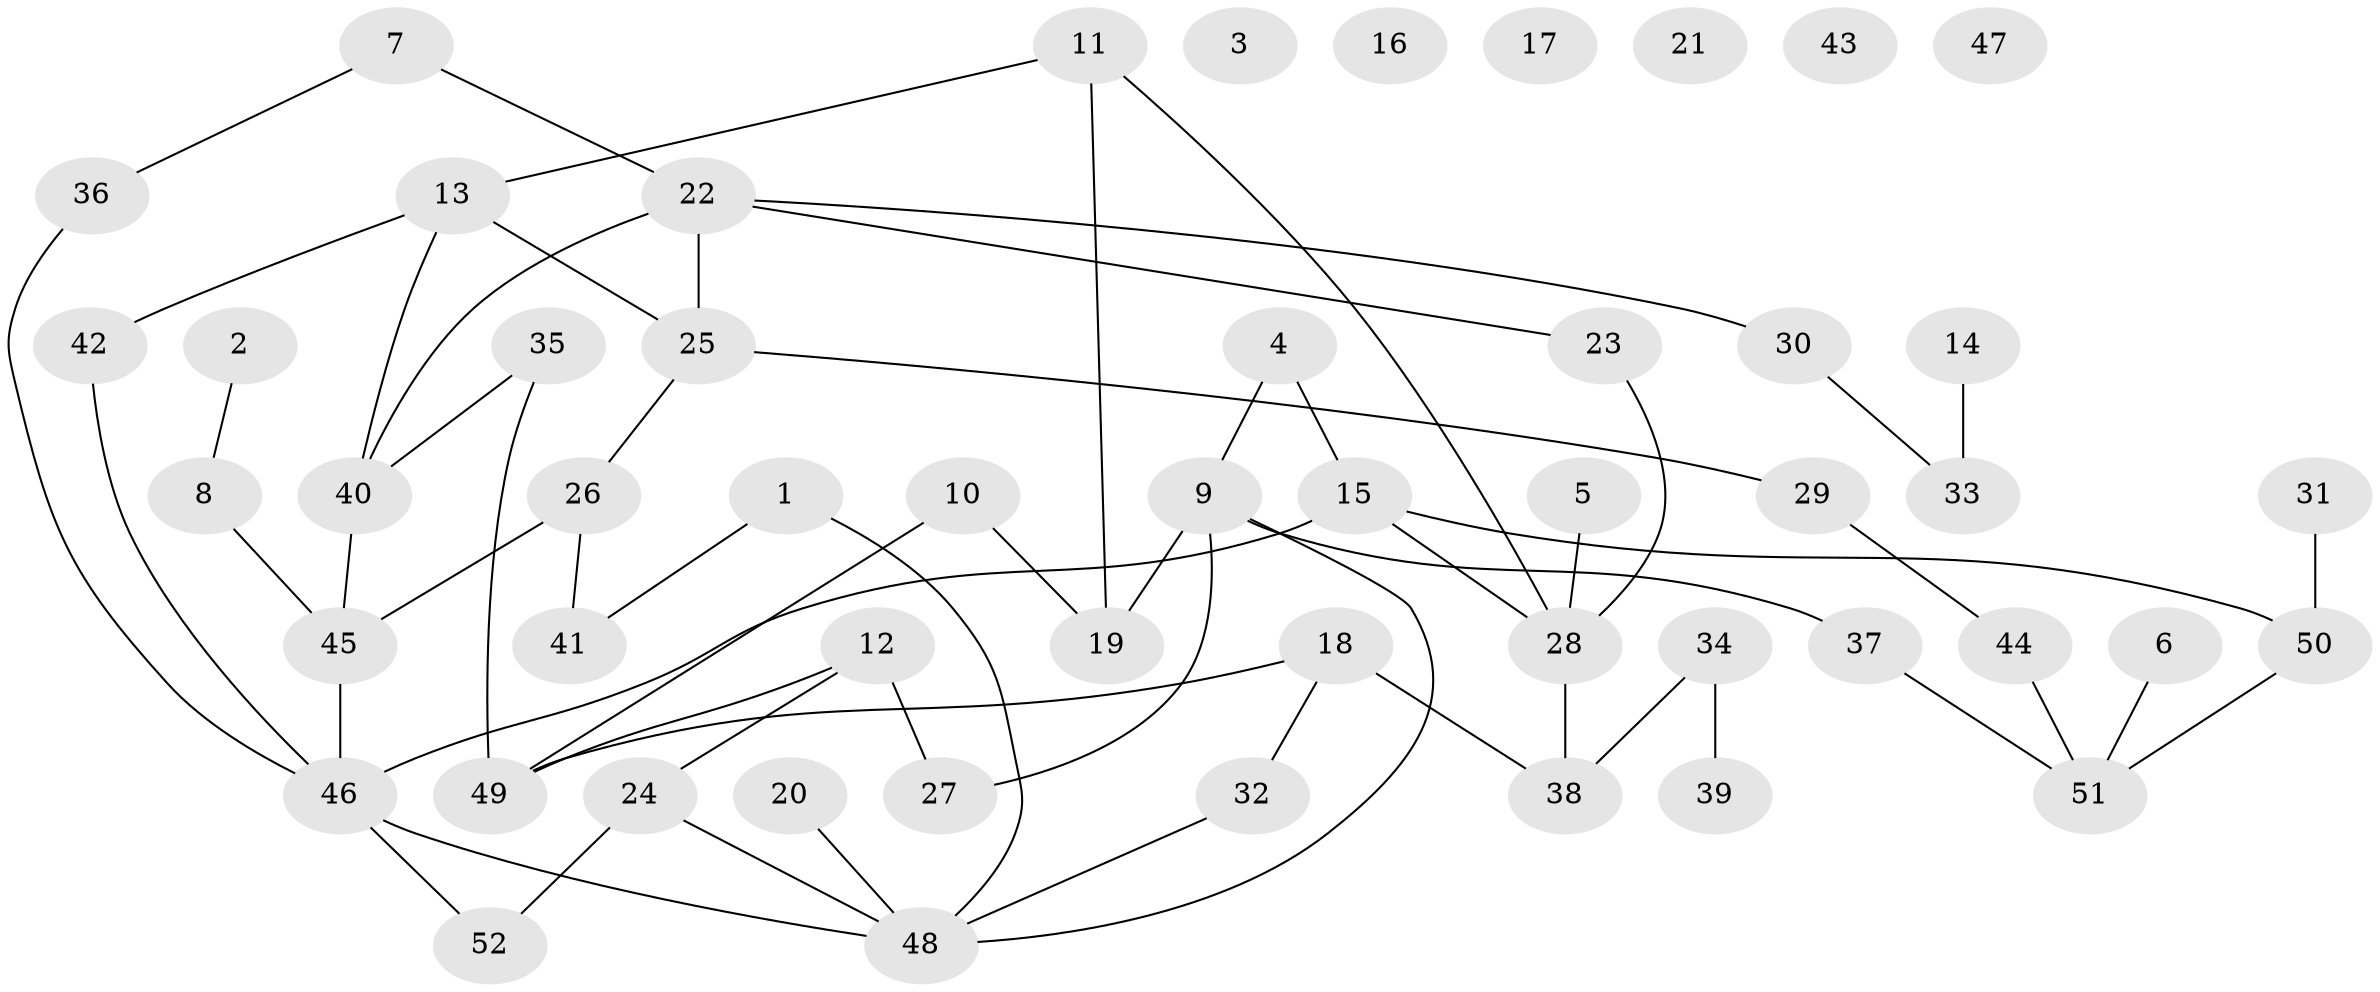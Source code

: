 // coarse degree distribution, {2: 0.16, 6: 0.04, 0: 0.24, 9: 0.08, 1: 0.2, 5: 0.04, 4: 0.16, 3: 0.08}
// Generated by graph-tools (version 1.1) at 2025/16/03/04/25 18:16:37]
// undirected, 52 vertices, 62 edges
graph export_dot {
graph [start="1"]
  node [color=gray90,style=filled];
  1;
  2;
  3;
  4;
  5;
  6;
  7;
  8;
  9;
  10;
  11;
  12;
  13;
  14;
  15;
  16;
  17;
  18;
  19;
  20;
  21;
  22;
  23;
  24;
  25;
  26;
  27;
  28;
  29;
  30;
  31;
  32;
  33;
  34;
  35;
  36;
  37;
  38;
  39;
  40;
  41;
  42;
  43;
  44;
  45;
  46;
  47;
  48;
  49;
  50;
  51;
  52;
  1 -- 41;
  1 -- 48;
  2 -- 8;
  4 -- 9;
  4 -- 15;
  5 -- 28;
  6 -- 51;
  7 -- 22;
  7 -- 36;
  8 -- 45;
  9 -- 19;
  9 -- 27;
  9 -- 37;
  9 -- 48;
  10 -- 19;
  10 -- 49;
  11 -- 13;
  11 -- 19;
  11 -- 28;
  12 -- 24;
  12 -- 27;
  12 -- 49;
  13 -- 25;
  13 -- 40;
  13 -- 42;
  14 -- 33;
  15 -- 28;
  15 -- 46;
  15 -- 50;
  18 -- 32;
  18 -- 38;
  18 -- 49;
  20 -- 48;
  22 -- 23;
  22 -- 25;
  22 -- 30;
  22 -- 40;
  23 -- 28;
  24 -- 48;
  24 -- 52;
  25 -- 26;
  25 -- 29;
  26 -- 41;
  26 -- 45;
  28 -- 38;
  29 -- 44;
  30 -- 33;
  31 -- 50;
  32 -- 48;
  34 -- 38;
  34 -- 39;
  35 -- 40;
  35 -- 49;
  36 -- 46;
  37 -- 51;
  40 -- 45;
  42 -- 46;
  44 -- 51;
  45 -- 46;
  46 -- 48;
  46 -- 52;
  50 -- 51;
}
